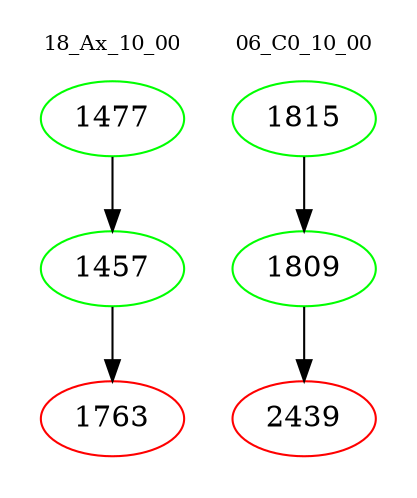 digraph{
subgraph cluster_0 {
color = white
label = "18_Ax_10_00";
fontsize=10;
T0_1477 [label="1477", color="green"]
T0_1477 -> T0_1457 [color="black"]
T0_1457 [label="1457", color="green"]
T0_1457 -> T0_1763 [color="black"]
T0_1763 [label="1763", color="red"]
}
subgraph cluster_1 {
color = white
label = "06_C0_10_00";
fontsize=10;
T1_1815 [label="1815", color="green"]
T1_1815 -> T1_1809 [color="black"]
T1_1809 [label="1809", color="green"]
T1_1809 -> T1_2439 [color="black"]
T1_2439 [label="2439", color="red"]
}
}
